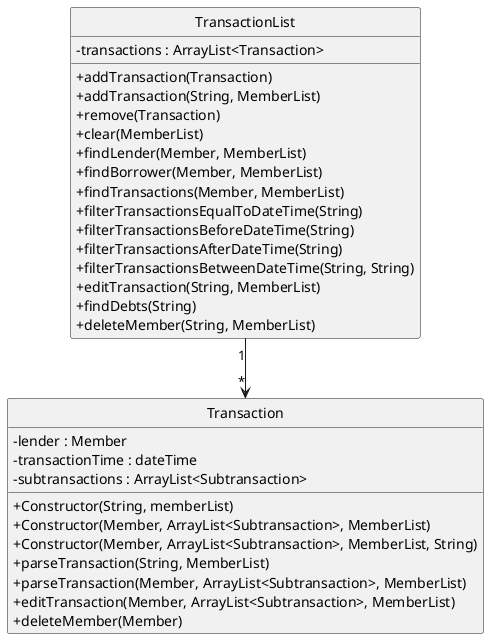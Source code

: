 @startuml
skinparam classAttributeIconSize 0
hide circle
class Transaction {
    - lender : Member
    - transactionTime : dateTime
    - subtransactions : ArrayList<Subtransaction>
    + Constructor(String, memberList)
    + Constructor(Member, ArrayList<Subtransaction>, MemberList)
    + Constructor(Member, ArrayList<Subtransaction>, MemberList, String)
    + parseTransaction(String, MemberList)
    + parseTransaction(Member, ArrayList<Subtransaction>, MemberList)
    + editTransaction(Member, ArrayList<Subtransaction>, MemberList)
    + deleteMember(Member)
}

class TransactionList {
    - transactions : ArrayList<Transaction>
    + addTransaction(Transaction)
    + addTransaction(String, MemberList)
    + remove(Transaction)
    + clear(MemberList)
    + findLender(Member, MemberList)
    + findBorrower(Member, MemberList)
    + findTransactions(Member, MemberList)
    + filterTransactionsEqualToDateTime(String)
    + filterTransactionsBeforeDateTime(String)
    + filterTransactionsAfterDateTime(String)
    + filterTransactionsBetweenDateTime(String, String)
    + editTransaction(String, MemberList)
    + findDebts(String)
    + deleteMember(String, MemberList)
}

TransactionList "1" --> "*" Transaction
@enduml
